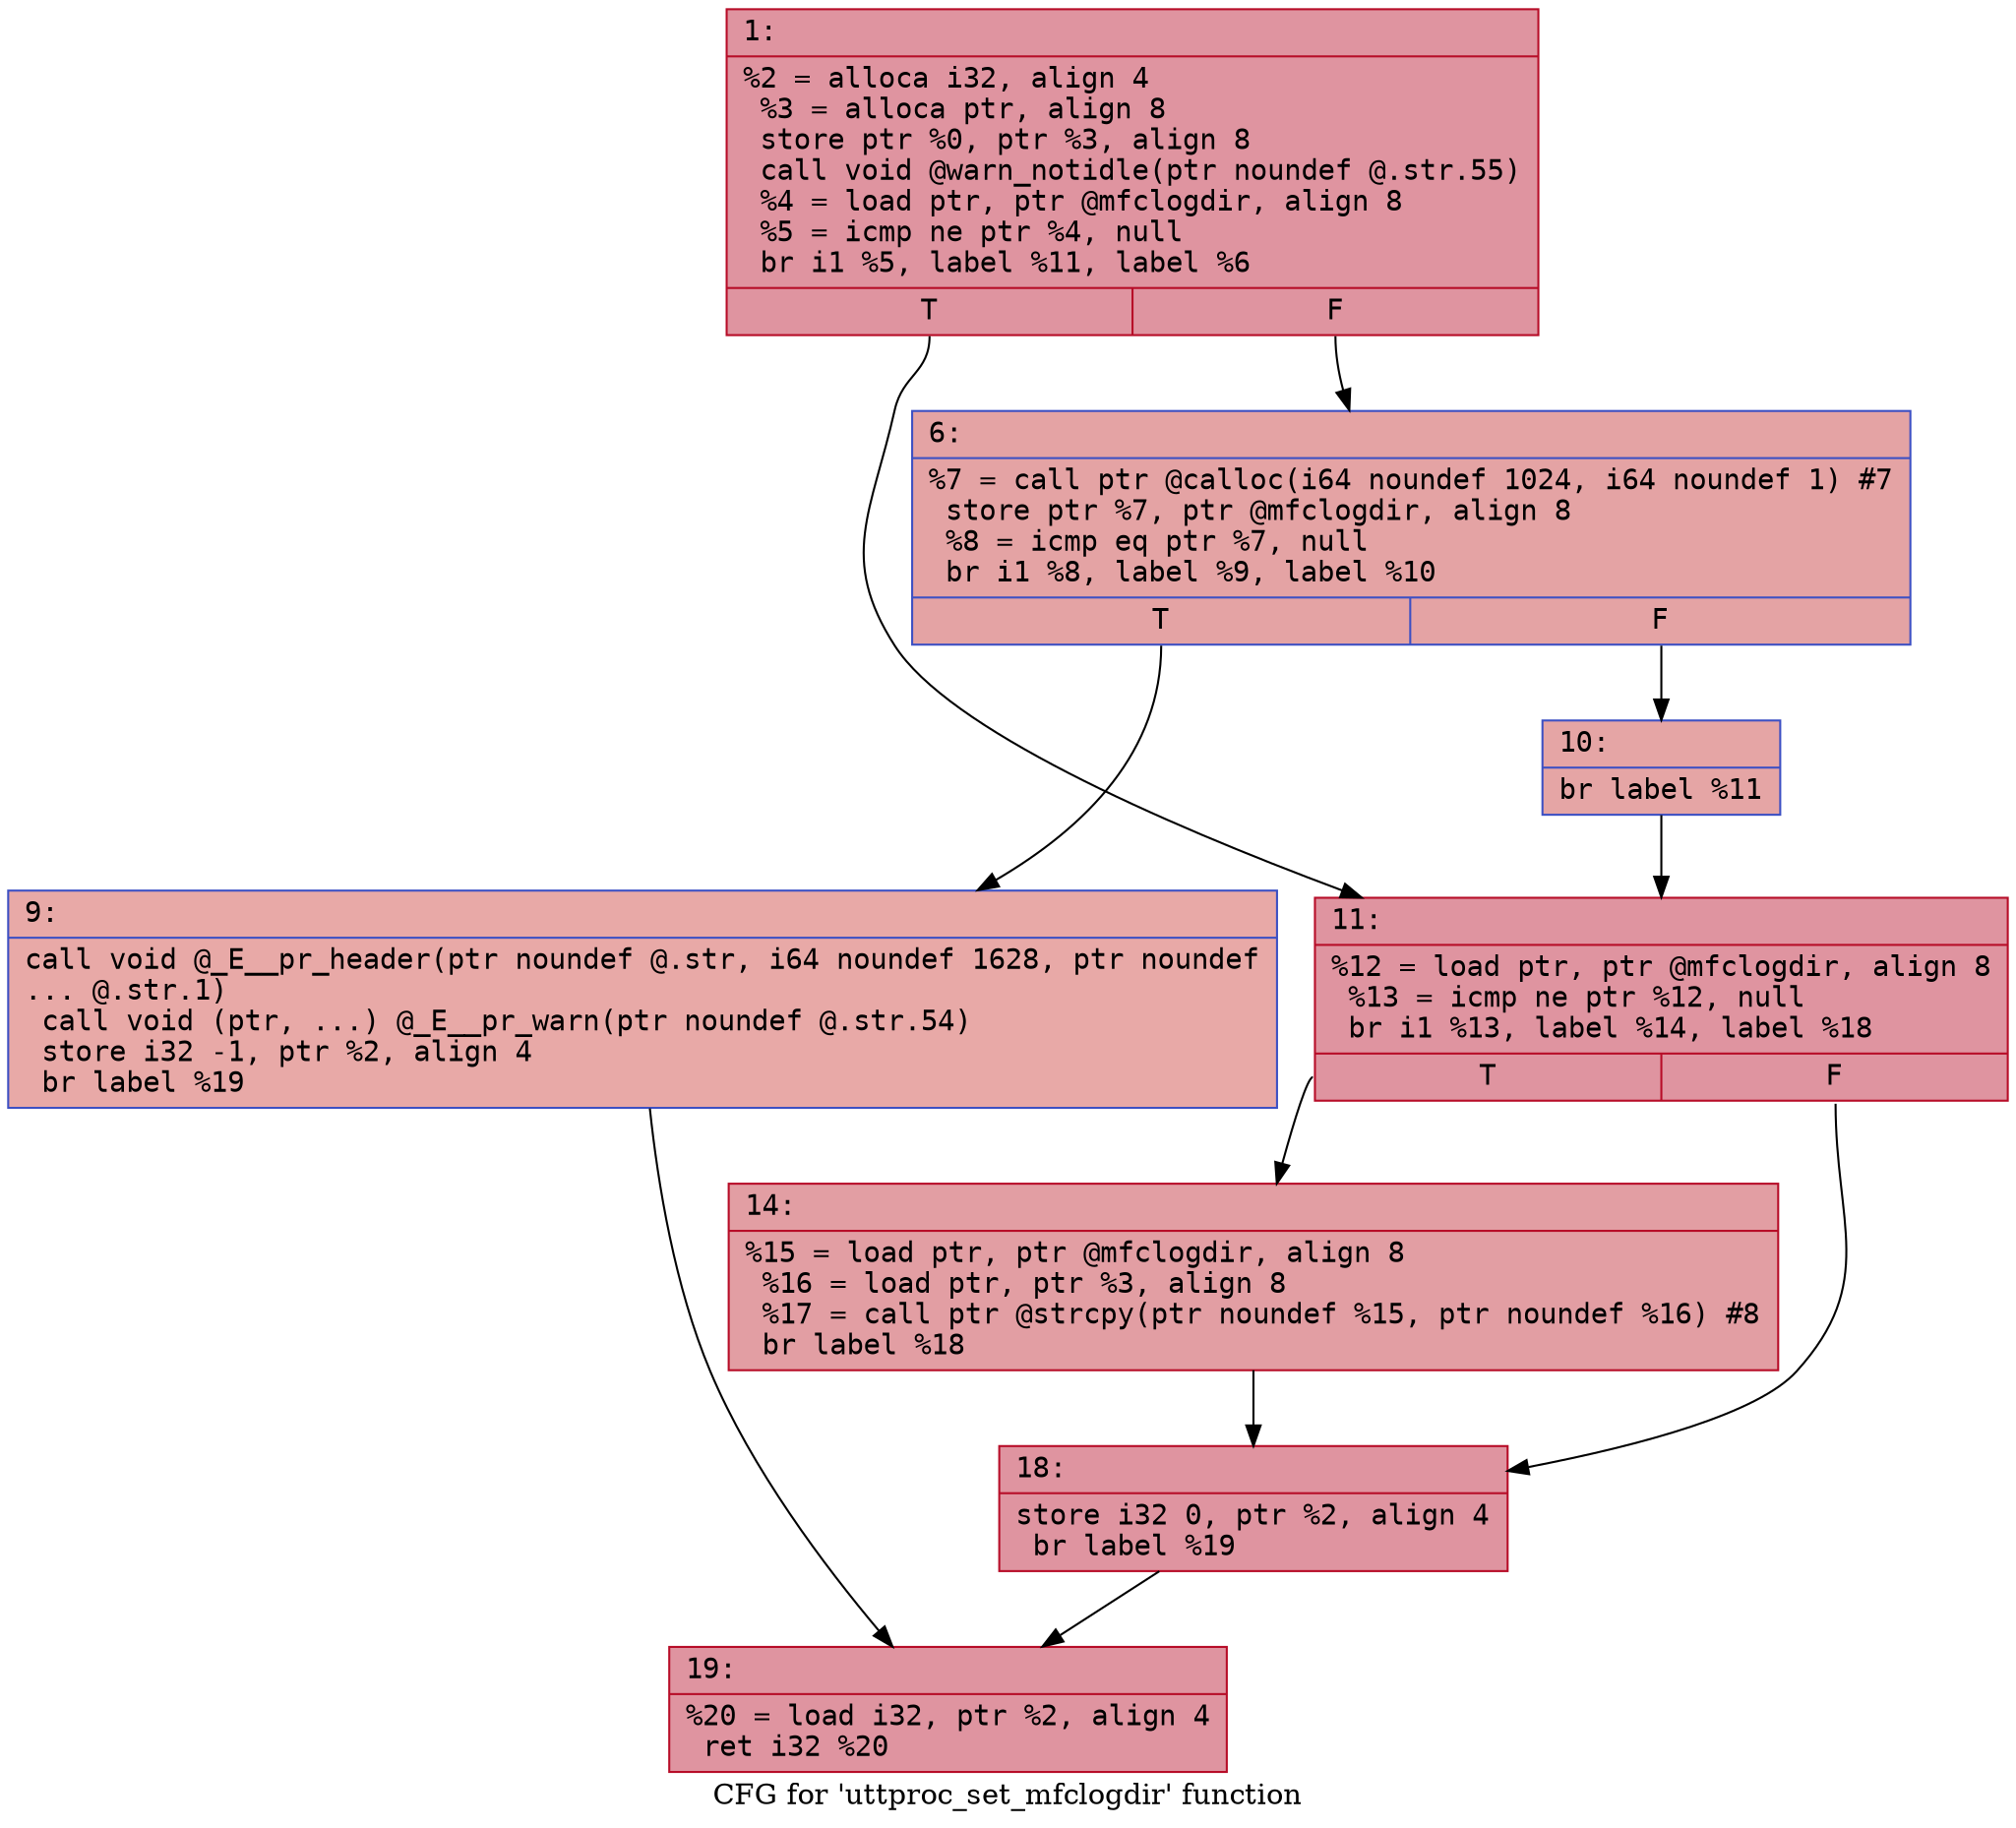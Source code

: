 digraph "CFG for 'uttproc_set_mfclogdir' function" {
	label="CFG for 'uttproc_set_mfclogdir' function";

	Node0x6000008a2710 [shape=record,color="#b70d28ff", style=filled, fillcolor="#b70d2870" fontname="Courier",label="{1:\l|  %2 = alloca i32, align 4\l  %3 = alloca ptr, align 8\l  store ptr %0, ptr %3, align 8\l  call void @warn_notidle(ptr noundef @.str.55)\l  %4 = load ptr, ptr @mfclogdir, align 8\l  %5 = icmp ne ptr %4, null\l  br i1 %5, label %11, label %6\l|{<s0>T|<s1>F}}"];
	Node0x6000008a2710:s0 -> Node0x6000008a2850[tooltip="1 -> 11\nProbability 62.50%" ];
	Node0x6000008a2710:s1 -> Node0x6000008a2760[tooltip="1 -> 6\nProbability 37.50%" ];
	Node0x6000008a2760 [shape=record,color="#3d50c3ff", style=filled, fillcolor="#c32e3170" fontname="Courier",label="{6:\l|  %7 = call ptr @calloc(i64 noundef 1024, i64 noundef 1) #7\l  store ptr %7, ptr @mfclogdir, align 8\l  %8 = icmp eq ptr %7, null\l  br i1 %8, label %9, label %10\l|{<s0>T|<s1>F}}"];
	Node0x6000008a2760:s0 -> Node0x6000008a27b0[tooltip="6 -> 9\nProbability 37.50%" ];
	Node0x6000008a2760:s1 -> Node0x6000008a2800[tooltip="6 -> 10\nProbability 62.50%" ];
	Node0x6000008a27b0 [shape=record,color="#3d50c3ff", style=filled, fillcolor="#ca3b3770" fontname="Courier",label="{9:\l|  call void @_E__pr_header(ptr noundef @.str, i64 noundef 1628, ptr noundef\l... @.str.1)\l  call void (ptr, ...) @_E__pr_warn(ptr noundef @.str.54)\l  store i32 -1, ptr %2, align 4\l  br label %19\l}"];
	Node0x6000008a27b0 -> Node0x6000008a2940[tooltip="9 -> 19\nProbability 100.00%" ];
	Node0x6000008a2800 [shape=record,color="#3d50c3ff", style=filled, fillcolor="#c5333470" fontname="Courier",label="{10:\l|  br label %11\l}"];
	Node0x6000008a2800 -> Node0x6000008a2850[tooltip="10 -> 11\nProbability 100.00%" ];
	Node0x6000008a2850 [shape=record,color="#b70d28ff", style=filled, fillcolor="#b70d2870" fontname="Courier",label="{11:\l|  %12 = load ptr, ptr @mfclogdir, align 8\l  %13 = icmp ne ptr %12, null\l  br i1 %13, label %14, label %18\l|{<s0>T|<s1>F}}"];
	Node0x6000008a2850:s0 -> Node0x6000008a28a0[tooltip="11 -> 14\nProbability 62.50%" ];
	Node0x6000008a2850:s1 -> Node0x6000008a28f0[tooltip="11 -> 18\nProbability 37.50%" ];
	Node0x6000008a28a0 [shape=record,color="#b70d28ff", style=filled, fillcolor="#be242e70" fontname="Courier",label="{14:\l|  %15 = load ptr, ptr @mfclogdir, align 8\l  %16 = load ptr, ptr %3, align 8\l  %17 = call ptr @strcpy(ptr noundef %15, ptr noundef %16) #8\l  br label %18\l}"];
	Node0x6000008a28a0 -> Node0x6000008a28f0[tooltip="14 -> 18\nProbability 100.00%" ];
	Node0x6000008a28f0 [shape=record,color="#b70d28ff", style=filled, fillcolor="#b70d2870" fontname="Courier",label="{18:\l|  store i32 0, ptr %2, align 4\l  br label %19\l}"];
	Node0x6000008a28f0 -> Node0x6000008a2940[tooltip="18 -> 19\nProbability 100.00%" ];
	Node0x6000008a2940 [shape=record,color="#b70d28ff", style=filled, fillcolor="#b70d2870" fontname="Courier",label="{19:\l|  %20 = load i32, ptr %2, align 4\l  ret i32 %20\l}"];
}
